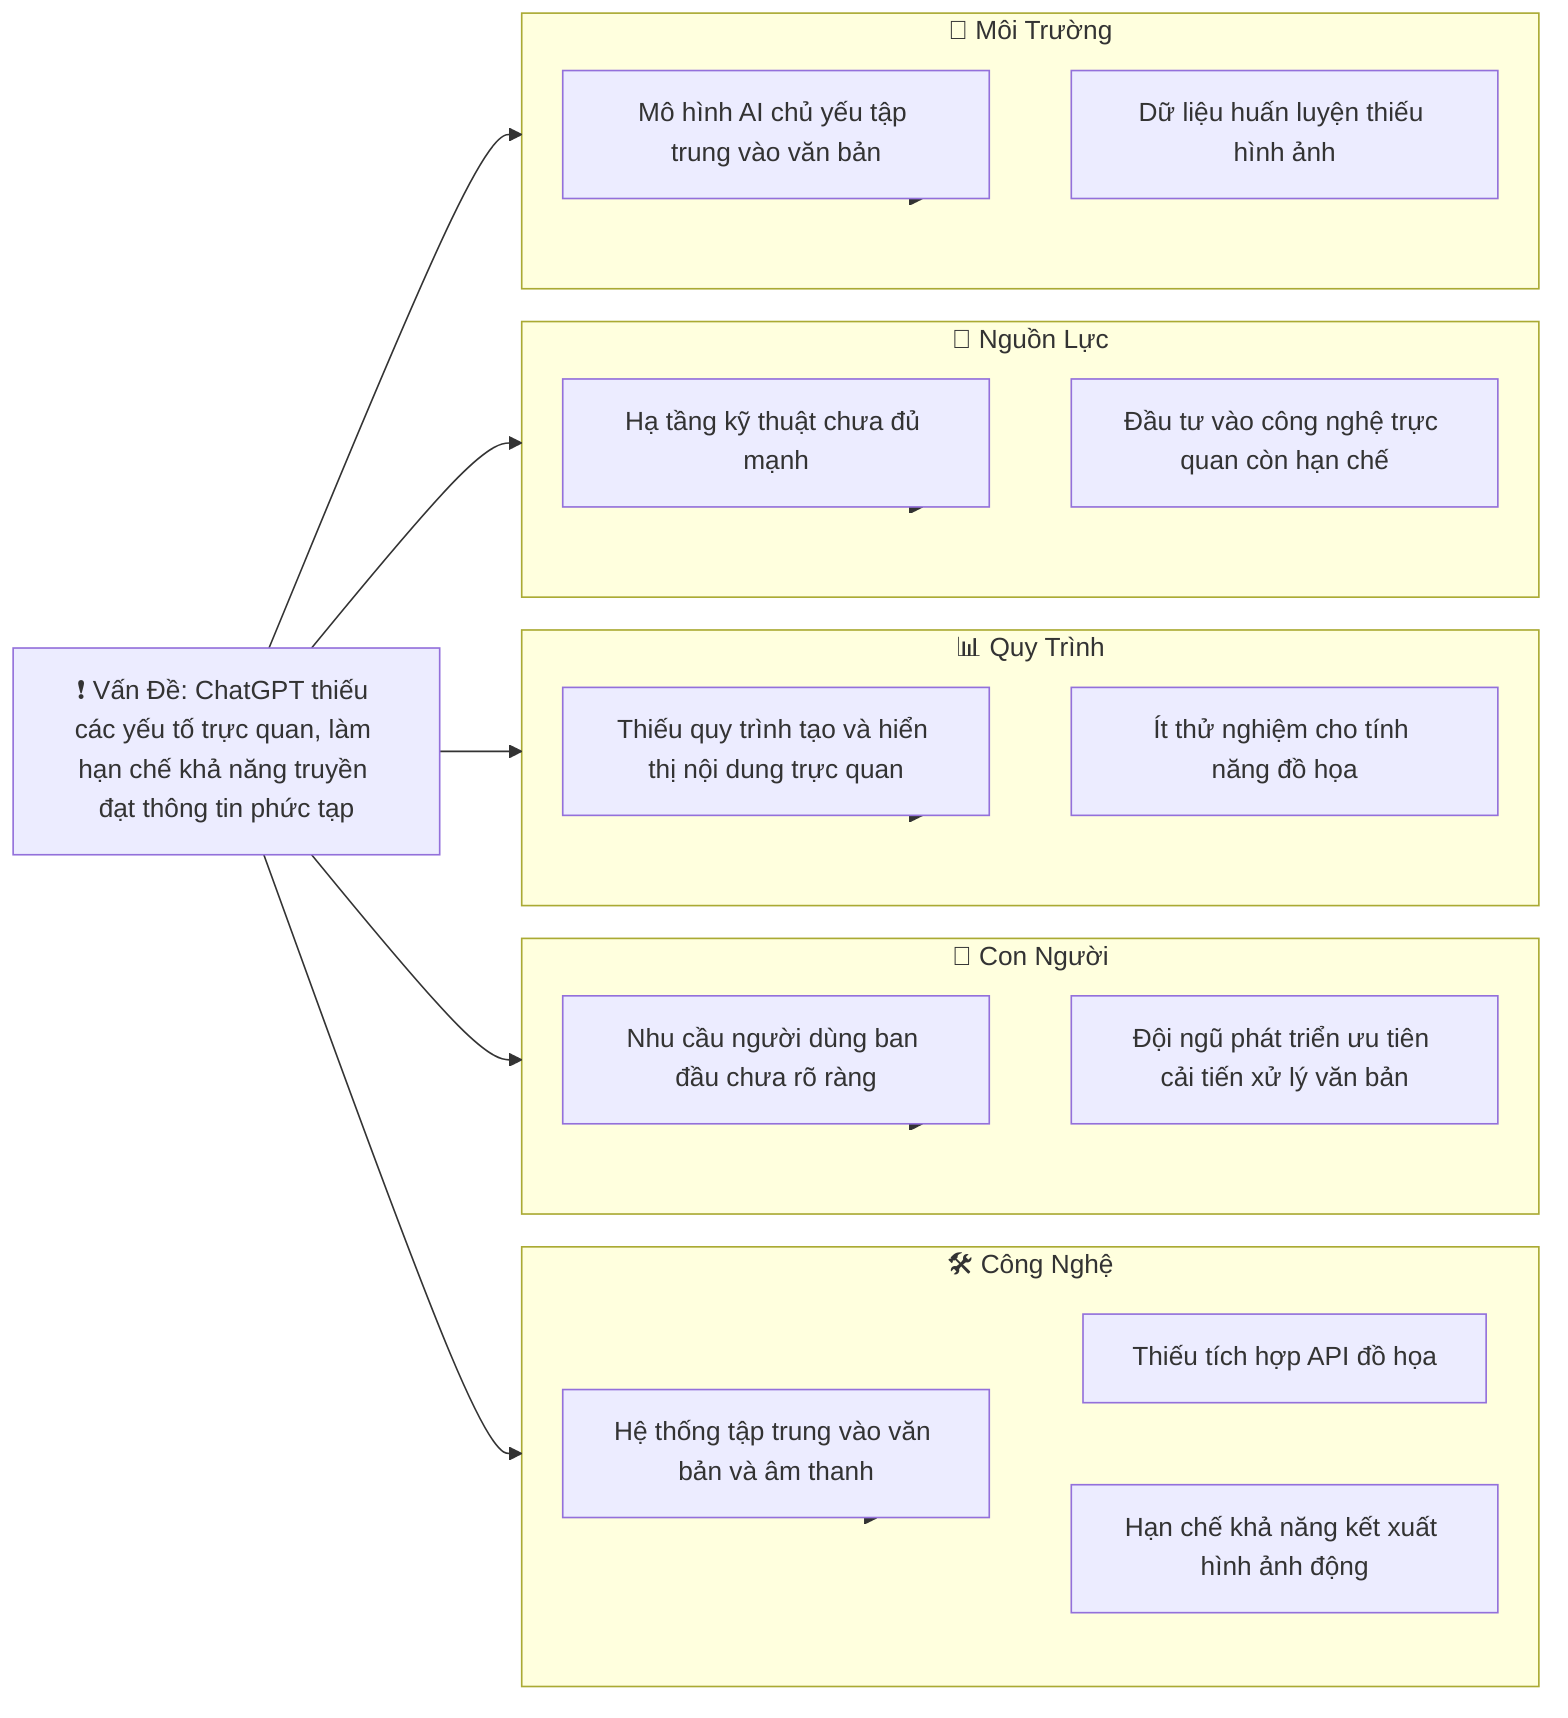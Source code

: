 flowchart LR
    Problem["❗ Vấn Đề: ChatGPT thiếu các yếu tố trực quan, làm hạn chế khả năng truyền đạt thông tin phức tạp"]

    subgraph Technology["🛠️ Công Nghệ"]
        T1["Hệ thống tập trung vào văn bản và âm thanh"]
        T2["Thiếu tích hợp API đồ họa"]
        T3["Hạn chế khả năng kết xuất hình ảnh động"]
    end

    subgraph People["👥 Con Người"]
        P1["Nhu cầu người dùng ban đầu chưa rõ ràng"]
        P2["Đội ngũ phát triển ưu tiên cải tiến xử lý văn bản"]
    end

    subgraph Process["📊 Quy Trình"]
        PR1["Thiếu quy trình tạo và hiển thị nội dung trực quan"]
        PR2["Ít thử nghiệm cho tính năng đồ họa"]
    end

    subgraph Resources["💼 Nguồn Lực"]
        R1["Hạ tầng kỹ thuật chưa đủ mạnh"]
        R2["Đầu tư vào công nghệ trực quan còn hạn chế"]
    end

    subgraph Environment["🔄 Môi Trường"]
        E1["Mô hình AI chủ yếu tập trung vào văn bản"]
        E2["Dữ liệu huấn luyện thiếu hình ảnh"]
    end

    Problem --> Technology
    Problem --> People
    Problem --> Process
    Problem --> Resources
    Problem --> Environment

    Technology --> T1
    Technology --> T2
    Technology --> T3

    People --> P1
    People --> P2

    Process --> PR1
    Process --> PR2

    Resources --> R1
    Resources --> R2

    Environment --> E1
    Environment --> E2
